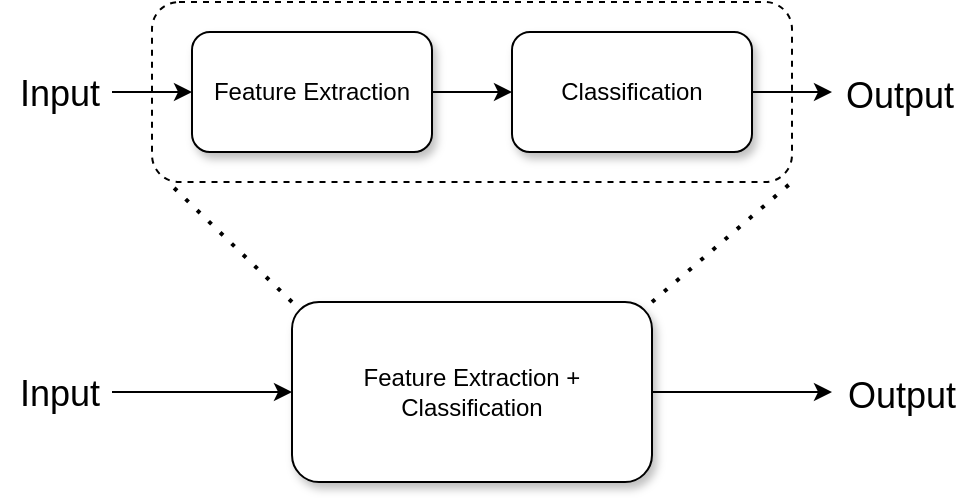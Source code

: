 <mxfile version="18.0.8" type="device"><diagram id="tou-biDc7xXHk-15vD5I" name="Page-1"><mxGraphModel dx="816" dy="481" grid="1" gridSize="10" guides="1" tooltips="1" connect="1" arrows="1" fold="1" page="1" pageScale="1" pageWidth="850" pageHeight="1100" math="0" shadow="0"><root><mxCell id="0"/><mxCell id="1" parent="0"/><mxCell id="HID7qsnSayiijkfcFEcq-4" value="" style="rounded=1;whiteSpace=wrap;html=1;shadow=0;fillColor=none;dashed=1;" vertex="1" parent="1"><mxGeometry x="150" y="135" width="320" height="90" as="geometry"/></mxCell><mxCell id="HID7qsnSayiijkfcFEcq-3" style="edgeStyle=orthogonalEdgeStyle;rounded=0;orthogonalLoop=1;jettySize=auto;html=1;exitX=1;exitY=0.5;exitDx=0;exitDy=0;entryX=0;entryY=0.5;entryDx=0;entryDy=0;" edge="1" parent="1" source="HID7qsnSayiijkfcFEcq-1" target="HID7qsnSayiijkfcFEcq-2"><mxGeometry relative="1" as="geometry"/></mxCell><mxCell id="HID7qsnSayiijkfcFEcq-6" style="edgeStyle=orthogonalEdgeStyle;rounded=0;orthogonalLoop=1;jettySize=auto;html=1;exitX=0;exitY=0.5;exitDx=0;exitDy=0;startArrow=classic;startFill=1;endArrow=none;endFill=0;" edge="1" parent="1" source="HID7qsnSayiijkfcFEcq-1"><mxGeometry relative="1" as="geometry"><mxPoint x="130" y="180" as="targetPoint"/></mxGeometry></mxCell><mxCell id="HID7qsnSayiijkfcFEcq-1" value="Feature Extraction" style="rounded=1;whiteSpace=wrap;html=1;shadow=1;" vertex="1" parent="1"><mxGeometry x="170" y="150" width="120" height="60" as="geometry"/></mxCell><mxCell id="HID7qsnSayiijkfcFEcq-5" style="edgeStyle=orthogonalEdgeStyle;rounded=0;orthogonalLoop=1;jettySize=auto;html=1;exitX=1;exitY=0.5;exitDx=0;exitDy=0;" edge="1" parent="1" source="HID7qsnSayiijkfcFEcq-2"><mxGeometry relative="1" as="geometry"><mxPoint x="490" y="180" as="targetPoint"/></mxGeometry></mxCell><mxCell id="HID7qsnSayiijkfcFEcq-2" value="Classification" style="rounded=1;whiteSpace=wrap;html=1;shadow=1;" vertex="1" parent="1"><mxGeometry x="330" y="150" width="120" height="60" as="geometry"/></mxCell><mxCell id="HID7qsnSayiijkfcFEcq-7" value="&lt;font style=&quot;font-size: 18px;&quot;&gt;Input&lt;/font&gt;" style="text;html=1;strokeColor=none;fillColor=none;align=center;verticalAlign=middle;whiteSpace=wrap;rounded=0;shadow=0;dashed=1;" vertex="1" parent="1"><mxGeometry x="74" y="166" width="60" height="30" as="geometry"/></mxCell><mxCell id="HID7qsnSayiijkfcFEcq-8" value="&lt;font style=&quot;font-size: 18px;&quot;&gt;Output&lt;/font&gt;" style="text;html=1;strokeColor=none;fillColor=none;align=center;verticalAlign=middle;whiteSpace=wrap;rounded=0;shadow=0;dashed=1;" vertex="1" parent="1"><mxGeometry x="494" y="167" width="60" height="30" as="geometry"/></mxCell><mxCell id="HID7qsnSayiijkfcFEcq-10" value="&lt;div&gt;Feature Extraction + &lt;br&gt;&lt;/div&gt;&lt;div&gt;Classification&lt;br&gt;&lt;/div&gt;" style="rounded=1;whiteSpace=wrap;html=1;shadow=1;fillColor=default;" vertex="1" parent="1"><mxGeometry x="220" y="285" width="180" height="90" as="geometry"/></mxCell><mxCell id="HID7qsnSayiijkfcFEcq-12" style="edgeStyle=orthogonalEdgeStyle;rounded=0;orthogonalLoop=1;jettySize=auto;html=1;exitX=0;exitY=0.5;exitDx=0;exitDy=0;startArrow=classic;startFill=1;endArrow=none;endFill=0;" edge="1" parent="1" source="HID7qsnSayiijkfcFEcq-10"><mxGeometry relative="1" as="geometry"><mxPoint x="130" y="330" as="targetPoint"/><mxPoint x="170" y="330" as="sourcePoint"/></mxGeometry></mxCell><mxCell id="HID7qsnSayiijkfcFEcq-14" style="edgeStyle=orthogonalEdgeStyle;rounded=0;orthogonalLoop=1;jettySize=auto;html=1;exitX=1;exitY=0.5;exitDx=0;exitDy=0;" edge="1" parent="1" source="HID7qsnSayiijkfcFEcq-10"><mxGeometry relative="1" as="geometry"><mxPoint x="490" y="330" as="targetPoint"/><mxPoint x="450" y="330" as="sourcePoint"/></mxGeometry></mxCell><mxCell id="HID7qsnSayiijkfcFEcq-16" value="&lt;font style=&quot;font-size: 18px;&quot;&gt;Input&lt;/font&gt;" style="text;html=1;strokeColor=none;fillColor=none;align=center;verticalAlign=middle;whiteSpace=wrap;rounded=0;shadow=0;dashed=1;" vertex="1" parent="1"><mxGeometry x="74" y="316" width="60" height="30" as="geometry"/></mxCell><mxCell id="HID7qsnSayiijkfcFEcq-17" value="&lt;font style=&quot;font-size: 18px;&quot;&gt;Output&lt;/font&gt;" style="text;html=1;strokeColor=none;fillColor=none;align=center;verticalAlign=middle;whiteSpace=wrap;rounded=0;shadow=0;dashed=1;" vertex="1" parent="1"><mxGeometry x="495" y="317" width="60" height="30" as="geometry"/></mxCell><mxCell id="HID7qsnSayiijkfcFEcq-19" value="" style="endArrow=none;dashed=1;html=1;dashPattern=1 3;strokeWidth=2;rounded=0;fontSize=18;entryX=1;entryY=1;entryDx=0;entryDy=0;exitX=1;exitY=0;exitDx=0;exitDy=0;" edge="1" parent="1" source="HID7qsnSayiijkfcFEcq-10" target="HID7qsnSayiijkfcFEcq-4"><mxGeometry width="50" height="50" relative="1" as="geometry"><mxPoint x="400" y="370" as="sourcePoint"/><mxPoint x="450" y="320" as="targetPoint"/></mxGeometry></mxCell><mxCell id="HID7qsnSayiijkfcFEcq-20" value="" style="endArrow=none;dashed=1;html=1;dashPattern=1 3;strokeWidth=2;rounded=0;fontSize=18;entryX=0.025;entryY=1;entryDx=0;entryDy=0;entryPerimeter=0;exitX=0;exitY=0;exitDx=0;exitDy=0;" edge="1" parent="1" source="HID7qsnSayiijkfcFEcq-10" target="HID7qsnSayiijkfcFEcq-4"><mxGeometry width="50" height="50" relative="1" as="geometry"><mxPoint x="400" y="370" as="sourcePoint"/><mxPoint x="450" y="320" as="targetPoint"/></mxGeometry></mxCell></root></mxGraphModel></diagram></mxfile>